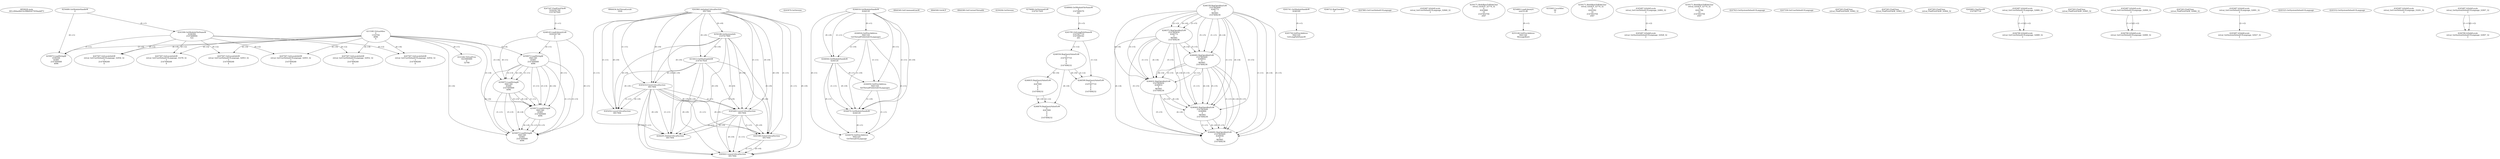// Global SCDG with merge call
digraph {
	0 [label="6850628.main
001c49dae8d21b398b9247593baddf73"]
	1 [label="4254480.GetModuleHandleW
0"]
	2 [label="6844434.SetThreadLocale
1024"]
	3 [label="4243965.InitializeCriticalSection
6917004"]
	4 [label="4243979.GetVersion
"]
	5 [label="4244018.GetModuleHandleW
4244120"]
	6 [label="4244024.GetProcAddress
9441320
GetThreadPreferredUILanguages"]
	5 -> 6 [label="(0-->1)"]
	7 [label="4244044.GetModuleHandleW
4244120"]
	5 -> 7 [label="(1-->1)"]
	5 -> 7 [label="(0-->0)"]
	6 -> 7 [label="(1-->0)"]
	8 [label="4244050.GetProcAddress
9441320
SetThreadPreferredUILanguages"]
	5 -> 8 [label="(0-->1)"]
	6 -> 8 [label="(1-->1)"]
	7 -> 8 [label="(0-->1)"]
	9 [label="4244070.GetModuleHandleW
4244120"]
	5 -> 9 [label="(1-->1)"]
	7 -> 9 [label="(1-->1)"]
	5 -> 9 [label="(0-->0)"]
	6 -> 9 [label="(1-->0)"]
	7 -> 9 [label="(0-->0)"]
	8 -> 9 [label="(1-->0)"]
	10 [label="4244076.GetProcAddress
9441320
GetThreadUILanguage"]
	5 -> 10 [label="(0-->1)"]
	6 -> 10 [label="(1-->1)"]
	7 -> 10 [label="(0-->1)"]
	8 -> 10 [label="(1-->1)"]
	9 -> 10 [label="(0-->1)"]
	11 [label="4250188.GetSystemInfo
2147417660"]
	3 -> 11 [label="(0-->0)"]
	12 [label="6844540.GetCommandLineW
"]
	13 [label="4214413.GetStartupInfoW
2147417624"]
	3 -> 13 [label="(0-->0)"]
	11 -> 13 [label="(0-->0)"]
	14 [label="6844560.GetACP
"]
	15 [label="6844580.GetCurrentThreadId
"]
	16 [label="4250204.GetVersion
"]
	17 [label="4276690.GetVersionExW
2147417420"]
	18 [label="4243306.GetModuleFileNameW
4194304
2147408904
522"]
	1 -> 18 [label="(0-->1)"]
	19 [label="4248064.GetModuleFileNameW
0
2147408370
261"]
	20 [label="4215383.VirtualAlloc
0
1310704
4096
4"]
	21 [label="4246338.RegOpenKeyExW
2147483649
4246772
0
983065
2147408236"]
	22 [label="4245741.GetModuleHandleW
4246160"]
	23 [label="4245758.GetProcAddress
9441320
GetLongPathNameW"]
	22 -> 23 [label="(0-->1)"]
	24 [label="4245785.GetLongPathNameW
2147407710
2147406542
261"]
	19 -> 24 [label="(3-->3)"]
	25 [label="4246556.RegQueryValueExW
0
2147407710
0
0
0
2147408232"]
	24 -> 25 [label="(1-->2)"]
	26 [label="4246599.RegQueryValueExW
0
2147407710
0
0
0
2147408232"]
	24 -> 26 [label="(1-->2)"]
	25 -> 26 [label="(2-->2)"]
	25 -> 26 [label="(6-->6)"]
	27 [label="4246722.RegCloseKey
0"]
	28 [label="4247883.GetUserDefaultUILanguage
"]
	29 [label="4245418.EnterCriticalSection
6917004"]
	3 -> 29 [label="(1-->1)"]
	3 -> 29 [label="(0-->0)"]
	11 -> 29 [label="(0-->0)"]
	13 -> 29 [label="(0-->0)"]
	30 [label="4245469.LeaveCriticalSection
6917004"]
	3 -> 30 [label="(1-->1)"]
	29 -> 30 [label="(1-->1)"]
	3 -> 30 [label="(0-->0)"]
	11 -> 30 [label="(0-->0)"]
	13 -> 30 [label="(0-->0)"]
	29 -> 30 [label="(0-->0)"]
	31 [label="4245487.IsValidLocale
retval_GetUserDefaultUILanguage_32840_32
2"]
	32 [label="4250171.MultiByteToWideChar
retval_GetACP_32774_32
0
4243868
10
2147403704
2047"]
	33 [label="4254893.LoadLibraryA
user32.dll"]
	34 [label="4255003.LocalAlloc
64
8"]
	35 [label="4255148.GetProcAddress
9441344
MessageBoxA"]
	33 -> 35 [label="(0-->1)"]
	36 [label="4244205.DeleteCriticalSection
6917004"]
	3 -> 36 [label="(1-->1)"]
	29 -> 36 [label="(1-->1)"]
	30 -> 36 [label="(1-->1)"]
	3 -> 36 [label="(0-->0)"]
	11 -> 36 [label="(0-->0)"]
	13 -> 36 [label="(0-->0)"]
	29 -> 36 [label="(0-->0)"]
	30 -> 36 [label="(0-->0)"]
	37 [label="4221262.VirtualFree
3223060480
0
32768"]
	20 -> 37 [label="(0-->1)"]
	38 [label="4250171.MultiByteToWideChar
retval_GetACP_32774_32
0
4243592
10
2147403704
2047"]
	39 [label="4246635.RegQueryValueExW
0
4247000
0
0
0
2147408232"]
	25 -> 39 [label="(6-->6)"]
	40 [label="4246676.RegQueryValueExW
0
4247000
0
0
0
2147408232"]
	39 -> 40 [label="(2-->2)"]
	25 -> 40 [label="(6-->6)"]
	39 -> 40 [label="(6-->6)"]
	41 [label="4245487.IsValidLocale
retval_GetUserDefaultUILanguage_32892_32
2"]
	42 [label="4250171.MultiByteToWideChar
retval_GetACP_32774_32
0
4243784
10
2147403704
2047"]
	43 [label="4245580.EnterCriticalSection
6917004"]
	3 -> 43 [label="(1-->1)"]
	29 -> 43 [label="(1-->1)"]
	30 -> 43 [label="(1-->1)"]
	3 -> 43 [label="(0-->0)"]
	11 -> 43 [label="(0-->0)"]
	13 -> 43 [label="(0-->0)"]
	29 -> 43 [label="(0-->0)"]
	30 -> 43 [label="(0-->0)"]
	44 [label="4245621.LeaveCriticalSection
6917004"]
	3 -> 44 [label="(1-->1)"]
	29 -> 44 [label="(1-->1)"]
	30 -> 44 [label="(1-->1)"]
	43 -> 44 [label="(1-->1)"]
	3 -> 44 [label="(0-->0)"]
	11 -> 44 [label="(0-->0)"]
	13 -> 44 [label="(0-->0)"]
	29 -> 44 [label="(0-->0)"]
	30 -> 44 [label="(0-->0)"]
	43 -> 44 [label="(0-->0)"]
	45 [label="4247923.GetSystemDefaultUILanguage
"]
	46 [label="4245487.IsValidLocale
retval_GetSystemDefaultUILanguage_32928_32
2"]
	41 -> 46 [label="(2-->2)"]
	47 [label="4245454.LeaveCriticalSection
6917004"]
	3 -> 47 [label="(1-->1)"]
	29 -> 47 [label="(1-->1)"]
	3 -> 47 [label="(0-->0)"]
	11 -> 47 [label="(0-->0)"]
	13 -> 47 [label="(0-->0)"]
	29 -> 47 [label="(0-->0)"]
	48 [label="4247558.GetUserDefaultUILanguage
"]
	49 [label="4247567.GetLocaleInfoW
retval_GetUserDefaultUILanguage_32952_32
3
2147408268
4"]
	18 -> 49 [label="(0-->2)"]
	20 -> 49 [label="(4-->4)"]
	50 [label="4247247.FindFirstFileW
3224341740
2147407640"]
	51 [label="4247263.FindClose
retval_FindFirstFileW_32962_32"]
	52 [label="4248145.LoadLibraryExW
3224341740
0
2"]
	50 -> 52 [label="(1-->1)"]
	53 [label="4250073.LoadStringW
9441340
65485
2147409468
4096"]
	52 -> 53 [label="(0-->1)"]
	20 -> 53 [label="(3-->4)"]
	54 [label="4250073.LoadStringW
9441340
65484
2147409468
4096"]
	52 -> 54 [label="(0-->1)"]
	53 -> 54 [label="(1-->1)"]
	53 -> 54 [label="(3-->3)"]
	20 -> 54 [label="(3-->4)"]
	53 -> 54 [label="(4-->4)"]
	55 [label="4247567.GetLocaleInfoW
retval_GetUserDefaultUILanguage_32953_32
3
2147408268
4"]
	18 -> 55 [label="(0-->2)"]
	20 -> 55 [label="(4-->4)"]
	56 [label="4247263.FindClose
retval_FindFirstFileW_32963_32"]
	57 [label="4247567.GetLocaleInfoW
retval_GetUserDefaultUILanguage_32954_32
3
2147408268
4"]
	18 -> 57 [label="(0-->2)"]
	20 -> 57 [label="(4-->4)"]
	58 [label="4247263.FindClose
retval_FindFirstFileW_32964_32"]
	59 [label="4246372.RegOpenKeyExW
2147483650
4246772
0
983065
2147408236"]
	21 -> 59 [label="(2-->2)"]
	21 -> 59 [label="(4-->4)"]
	21 -> 59 [label="(5-->5)"]
	60 [label="4245683.CharNextW
2147407716"]
	61 [label="4245487.IsValidLocale
retval_GetUserDefaultUILanguage_32889_32
2"]
	62 [label="4247567.GetLocaleInfoW
retval_GetUserDefaultUILanguage_32955_32
3
2147408268
4"]
	18 -> 62 [label="(0-->2)"]
	20 -> 62 [label="(4-->4)"]
	63 [label="4247263.FindClose
retval_FindFirstFileW_32965_32"]
	64 [label="4245487.IsValidLocale
retval_GetUserDefaultUILanguage_32890_32
2"]
	65 [label="4247567.GetLocaleInfoW
retval_GetUserDefaultUILanguage_32956_32
3
2147408268
4"]
	18 -> 65 [label="(0-->2)"]
	20 -> 65 [label="(4-->4)"]
	66 [label="4247263.FindClose
retval_FindFirstFileW_32966_32"]
	67 [label="4247567.GetLocaleInfoW
retval_GetUserDefaultUILanguage_33378_32
3
2147408268
4"]
	18 -> 67 [label="(0-->2)"]
	20 -> 67 [label="(4-->4)"]
	68 [label="4250073.LoadStringW
4194304
65485
2147409468
4096"]
	1 -> 68 [label="(0-->1)"]
	18 -> 68 [label="(1-->1)"]
	20 -> 68 [label="(3-->4)"]
	69 [label="4245487.IsValidLocale
retval_GetUserDefaultUILanguage_32891_32
2"]
	70 [label="4245487.IsValidLocale
retval_GetSystemDefaultUILanguage_32927_32
2"]
	69 -> 70 [label="(2-->2)"]
	71 [label="4250073.LoadStringW
9441340
65483
2147409468
4096"]
	52 -> 71 [label="(0-->1)"]
	53 -> 71 [label="(1-->1)"]
	54 -> 71 [label="(1-->1)"]
	53 -> 71 [label="(3-->3)"]
	54 -> 71 [label="(3-->3)"]
	20 -> 71 [label="(3-->4)"]
	53 -> 71 [label="(4-->4)"]
	54 -> 71 [label="(4-->4)"]
	72 [label="4244766.IsValidLocale
retval_GetUserDefaultUILanguage_32889_32
2"]
	61 -> 72 [label="(1-->1)"]
	61 -> 72 [label="(2-->2)"]
	73 [label="4245525.GetSystemDefaultUILanguage
"]
	74 [label="4245552.GetSystemDefaultUILanguage
"]
	75 [label="4244766.IsValidLocale
retval_GetUserDefaultUILanguage_32890_32
2"]
	64 -> 75 [label="(1-->1)"]
	64 -> 75 [label="(2-->2)"]
	76 [label="4246402.RegOpenKeyExW
2147483649
4246832
0
983065
2147408236"]
	21 -> 76 [label="(1-->1)"]
	21 -> 76 [label="(4-->4)"]
	59 -> 76 [label="(4-->4)"]
	21 -> 76 [label="(5-->5)"]
	59 -> 76 [label="(5-->5)"]
	77 [label="4246432.RegOpenKeyExW
2147483650
4246832
0
983065
2147408236"]
	59 -> 77 [label="(1-->1)"]
	76 -> 77 [label="(2-->2)"]
	21 -> 77 [label="(4-->4)"]
	59 -> 77 [label="(4-->4)"]
	76 -> 77 [label="(4-->4)"]
	21 -> 77 [label="(5-->5)"]
	59 -> 77 [label="(5-->5)"]
	76 -> 77 [label="(5-->5)"]
	78 [label="4246462.RegOpenKeyExW
2147483649
4246884
0
983065
2147408236"]
	21 -> 78 [label="(1-->1)"]
	76 -> 78 [label="(1-->1)"]
	21 -> 78 [label="(4-->4)"]
	59 -> 78 [label="(4-->4)"]
	76 -> 78 [label="(4-->4)"]
	77 -> 78 [label="(4-->4)"]
	21 -> 78 [label="(5-->5)"]
	59 -> 78 [label="(5-->5)"]
	76 -> 78 [label="(5-->5)"]
	77 -> 78 [label="(5-->5)"]
	79 [label="4246492.RegOpenKeyExW
2147483649
4246936
0
983065
2147408236"]
	21 -> 79 [label="(1-->1)"]
	76 -> 79 [label="(1-->1)"]
	78 -> 79 [label="(1-->1)"]
	21 -> 79 [label="(4-->4)"]
	59 -> 79 [label="(4-->4)"]
	76 -> 79 [label="(4-->4)"]
	77 -> 79 [label="(4-->4)"]
	78 -> 79 [label="(4-->4)"]
	21 -> 79 [label="(5-->5)"]
	59 -> 79 [label="(5-->5)"]
	76 -> 79 [label="(5-->5)"]
	77 -> 79 [label="(5-->5)"]
	78 -> 79 [label="(5-->5)"]
	80 [label="4245487.IsValidLocale
retval_GetUserDefaultUILanguage_33291_32
2"]
	81 [label="4245487.IsValidLocale
retval_GetSystemDefaultUILanguage_32907_32
2"]
	82 [label="4244766.IsValidLocale
retval_GetSystemDefaultUILanguage_32907_32
2"]
	81 -> 82 [label="(1-->1)"]
	81 -> 82 [label="(2-->2)"]
	83 [label="4250073.LoadStringW
9441340
65482
2147409468
4096"]
	52 -> 83 [label="(0-->1)"]
	53 -> 83 [label="(1-->1)"]
	54 -> 83 [label="(1-->1)"]
	71 -> 83 [label="(1-->1)"]
	53 -> 83 [label="(3-->3)"]
	54 -> 83 [label="(3-->3)"]
	71 -> 83 [label="(3-->3)"]
	20 -> 83 [label="(3-->4)"]
	53 -> 83 [label="(4-->4)"]
	54 -> 83 [label="(4-->4)"]
	71 -> 83 [label="(4-->4)"]
}
